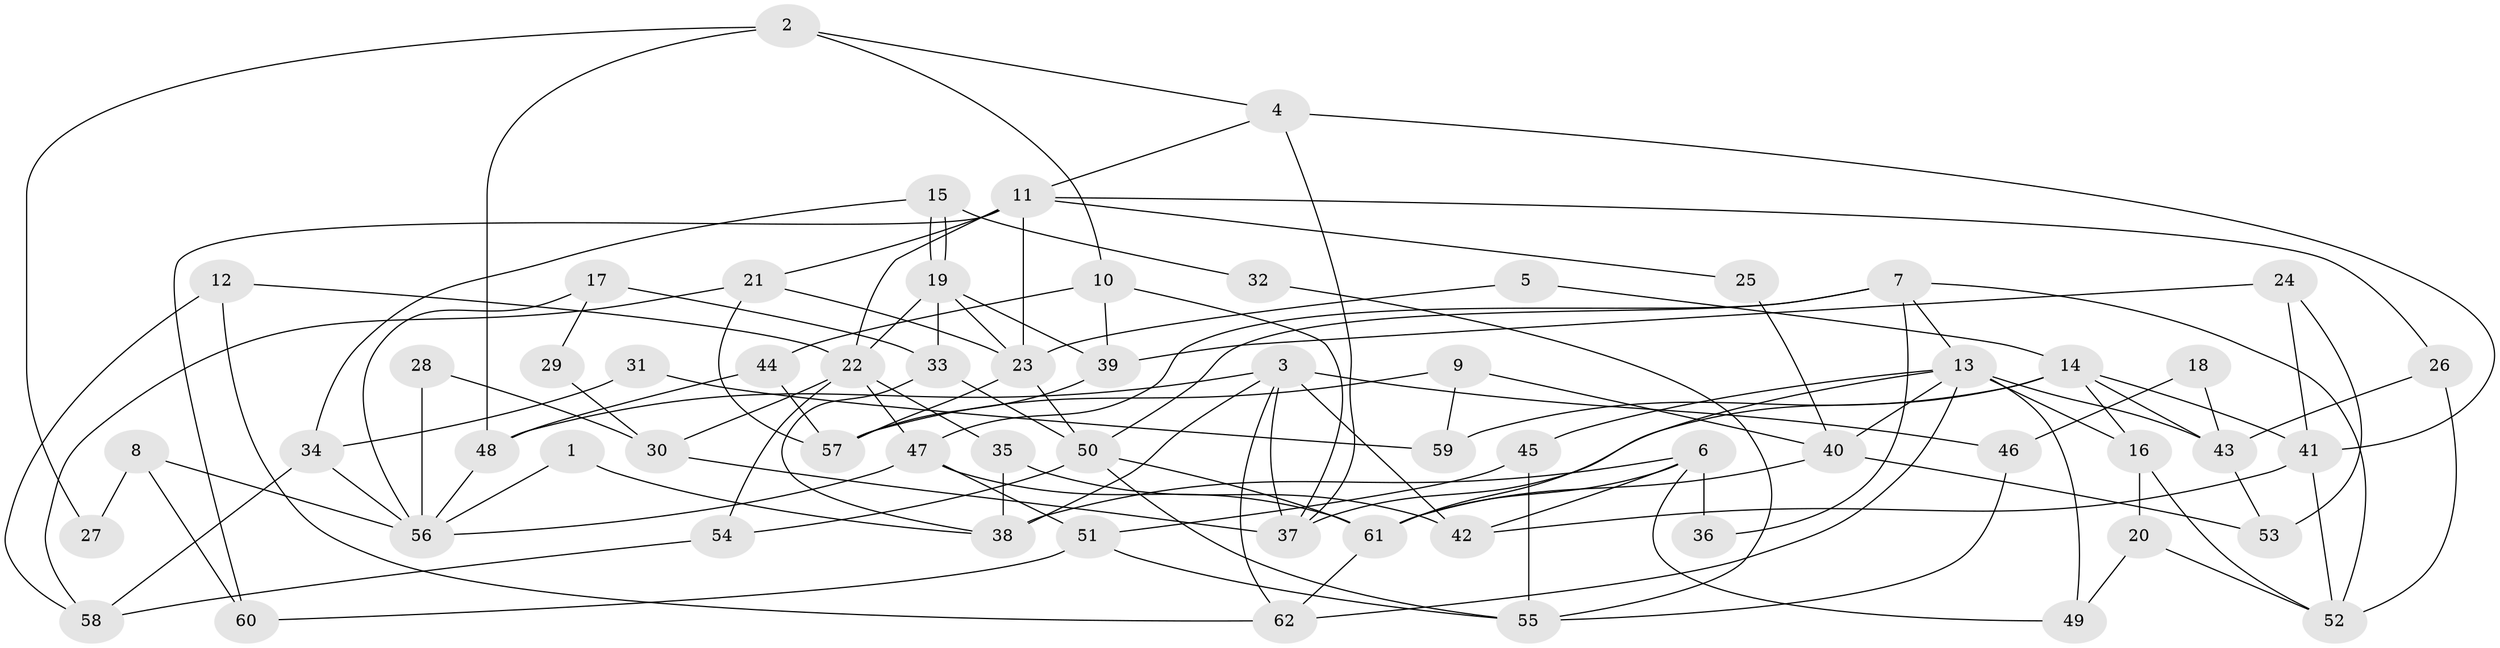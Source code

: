 // coarse degree distribution, {2: 0.18604651162790697, 6: 0.09302325581395349, 9: 0.06976744186046512, 5: 0.20930232558139536, 7: 0.046511627906976744, 8: 0.09302325581395349, 3: 0.18604651162790697, 4: 0.11627906976744186}
// Generated by graph-tools (version 1.1) at 2025/23/03/03/25 07:23:59]
// undirected, 62 vertices, 124 edges
graph export_dot {
graph [start="1"]
  node [color=gray90,style=filled];
  1;
  2;
  3;
  4;
  5;
  6;
  7;
  8;
  9;
  10;
  11;
  12;
  13;
  14;
  15;
  16;
  17;
  18;
  19;
  20;
  21;
  22;
  23;
  24;
  25;
  26;
  27;
  28;
  29;
  30;
  31;
  32;
  33;
  34;
  35;
  36;
  37;
  38;
  39;
  40;
  41;
  42;
  43;
  44;
  45;
  46;
  47;
  48;
  49;
  50;
  51;
  52;
  53;
  54;
  55;
  56;
  57;
  58;
  59;
  60;
  61;
  62;
  1 -- 56;
  1 -- 38;
  2 -- 10;
  2 -- 4;
  2 -- 27;
  2 -- 48;
  3 -- 62;
  3 -- 38;
  3 -- 37;
  3 -- 42;
  3 -- 46;
  3 -- 48;
  4 -- 11;
  4 -- 37;
  4 -- 41;
  5 -- 14;
  5 -- 23;
  6 -- 42;
  6 -- 61;
  6 -- 36;
  6 -- 38;
  6 -- 49;
  7 -- 52;
  7 -- 13;
  7 -- 36;
  7 -- 47;
  7 -- 50;
  8 -- 60;
  8 -- 56;
  8 -- 27;
  9 -- 57;
  9 -- 40;
  9 -- 59;
  10 -- 37;
  10 -- 44;
  10 -- 39;
  11 -- 23;
  11 -- 22;
  11 -- 21;
  11 -- 25;
  11 -- 26;
  11 -- 60;
  12 -- 62;
  12 -- 58;
  12 -- 22;
  13 -- 43;
  13 -- 61;
  13 -- 16;
  13 -- 40;
  13 -- 45;
  13 -- 49;
  13 -- 62;
  14 -- 16;
  14 -- 41;
  14 -- 37;
  14 -- 43;
  14 -- 59;
  15 -- 34;
  15 -- 19;
  15 -- 19;
  15 -- 32;
  16 -- 20;
  16 -- 52;
  17 -- 56;
  17 -- 33;
  17 -- 29;
  18 -- 46;
  18 -- 43;
  19 -- 23;
  19 -- 22;
  19 -- 33;
  19 -- 39;
  20 -- 52;
  20 -- 49;
  21 -- 57;
  21 -- 23;
  21 -- 58;
  22 -- 30;
  22 -- 35;
  22 -- 47;
  22 -- 54;
  23 -- 50;
  23 -- 57;
  24 -- 41;
  24 -- 39;
  24 -- 53;
  25 -- 40;
  26 -- 43;
  26 -- 52;
  28 -- 30;
  28 -- 56;
  29 -- 30;
  30 -- 37;
  31 -- 34;
  31 -- 59;
  32 -- 55;
  33 -- 38;
  33 -- 50;
  34 -- 58;
  34 -- 56;
  35 -- 42;
  35 -- 38;
  39 -- 57;
  40 -- 61;
  40 -- 53;
  41 -- 52;
  41 -- 42;
  43 -- 53;
  44 -- 57;
  44 -- 48;
  45 -- 55;
  45 -- 51;
  46 -- 55;
  47 -- 51;
  47 -- 56;
  47 -- 61;
  48 -- 56;
  50 -- 54;
  50 -- 55;
  50 -- 61;
  51 -- 55;
  51 -- 60;
  54 -- 58;
  61 -- 62;
}
